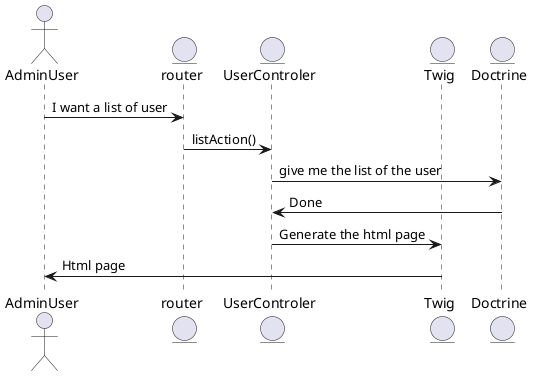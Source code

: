 @startuml
    actor AdminUser
    entity router
    entity UserControler
    entity Twig
    entity Doctrine

    AdminUser -> router : I want a list of user
    router -> UserControler : listAction()
    UserControler -> Doctrine : give me the list of the user
    Doctrine -> UserControler : Done
    UserControler -> Twig : Generate the html page
    Twig -> AdminUser : Html page
@enduml